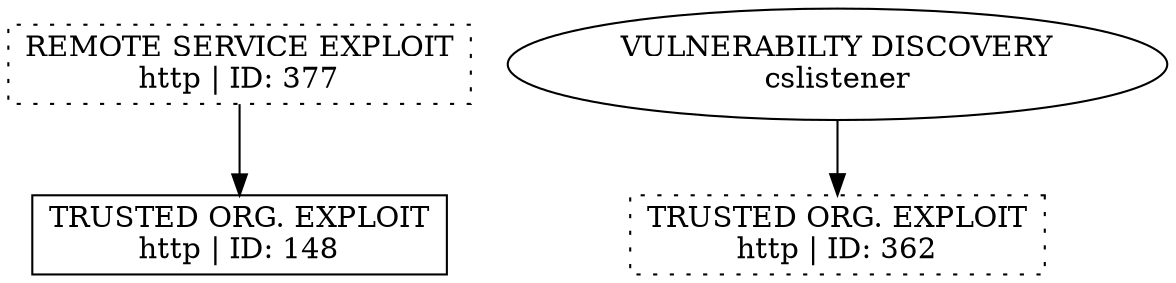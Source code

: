 digraph "" {
	"TRUSTED ORG. EXPLOIT
http | ID: 148"	[shape=box,
		tooltip="\"ET WEB_SPECIFIC_APPS PHP Booking Calendar page_info_message parameter Cross-Site Scripting Vulnerability \""];
	"TRUSTED ORG. EXPLOIT
http | ID: 362"	[shape=box,
		style=dotted,
		tooltip="\"ET WEB_SERVER Onmouseover= in URI - Likely Cross Site Scripting Attempt\""];
	"VULNERABILTY DISCOVERY
cslistener"	[shape=oval,
		tooltip="\"ET SCAN Nikto Web App Scan in Progress\""];
	"VULNERABILTY DISCOVERY
cslistener" -> "TRUSTED ORG. EXPLOIT
http | ID: 362"	[key=0,
		data="{'color': 'maroon', 'fontcolor': '\"maroon\"', 'label': '\"start_next: 03/11/18, 21:42:40\ngap: -4sec\nend_prev: 03/11/18, 21:42:44\"'}"];
	"REMOTE SERVICE EXPLOIT
http | ID: 377"	[shape=box,
		style=dotted,
		tooltip="\"ET WEB_SERVER Script tag in URI Possible Cross Site Scripting Attempt\""];
	"REMOTE SERVICE EXPLOIT
http | ID: 377" -> "TRUSTED ORG. EXPLOIT
http | ID: 148"	[key=0,
		data="{'color': 'maroon', 'fontcolor': '\"maroon\"', 'label': '\"start_next: 03/11/18, 22:42:33\ngap: -5sec\nend_prev: 03/11/18, 22:42:39\"'}"];
}
